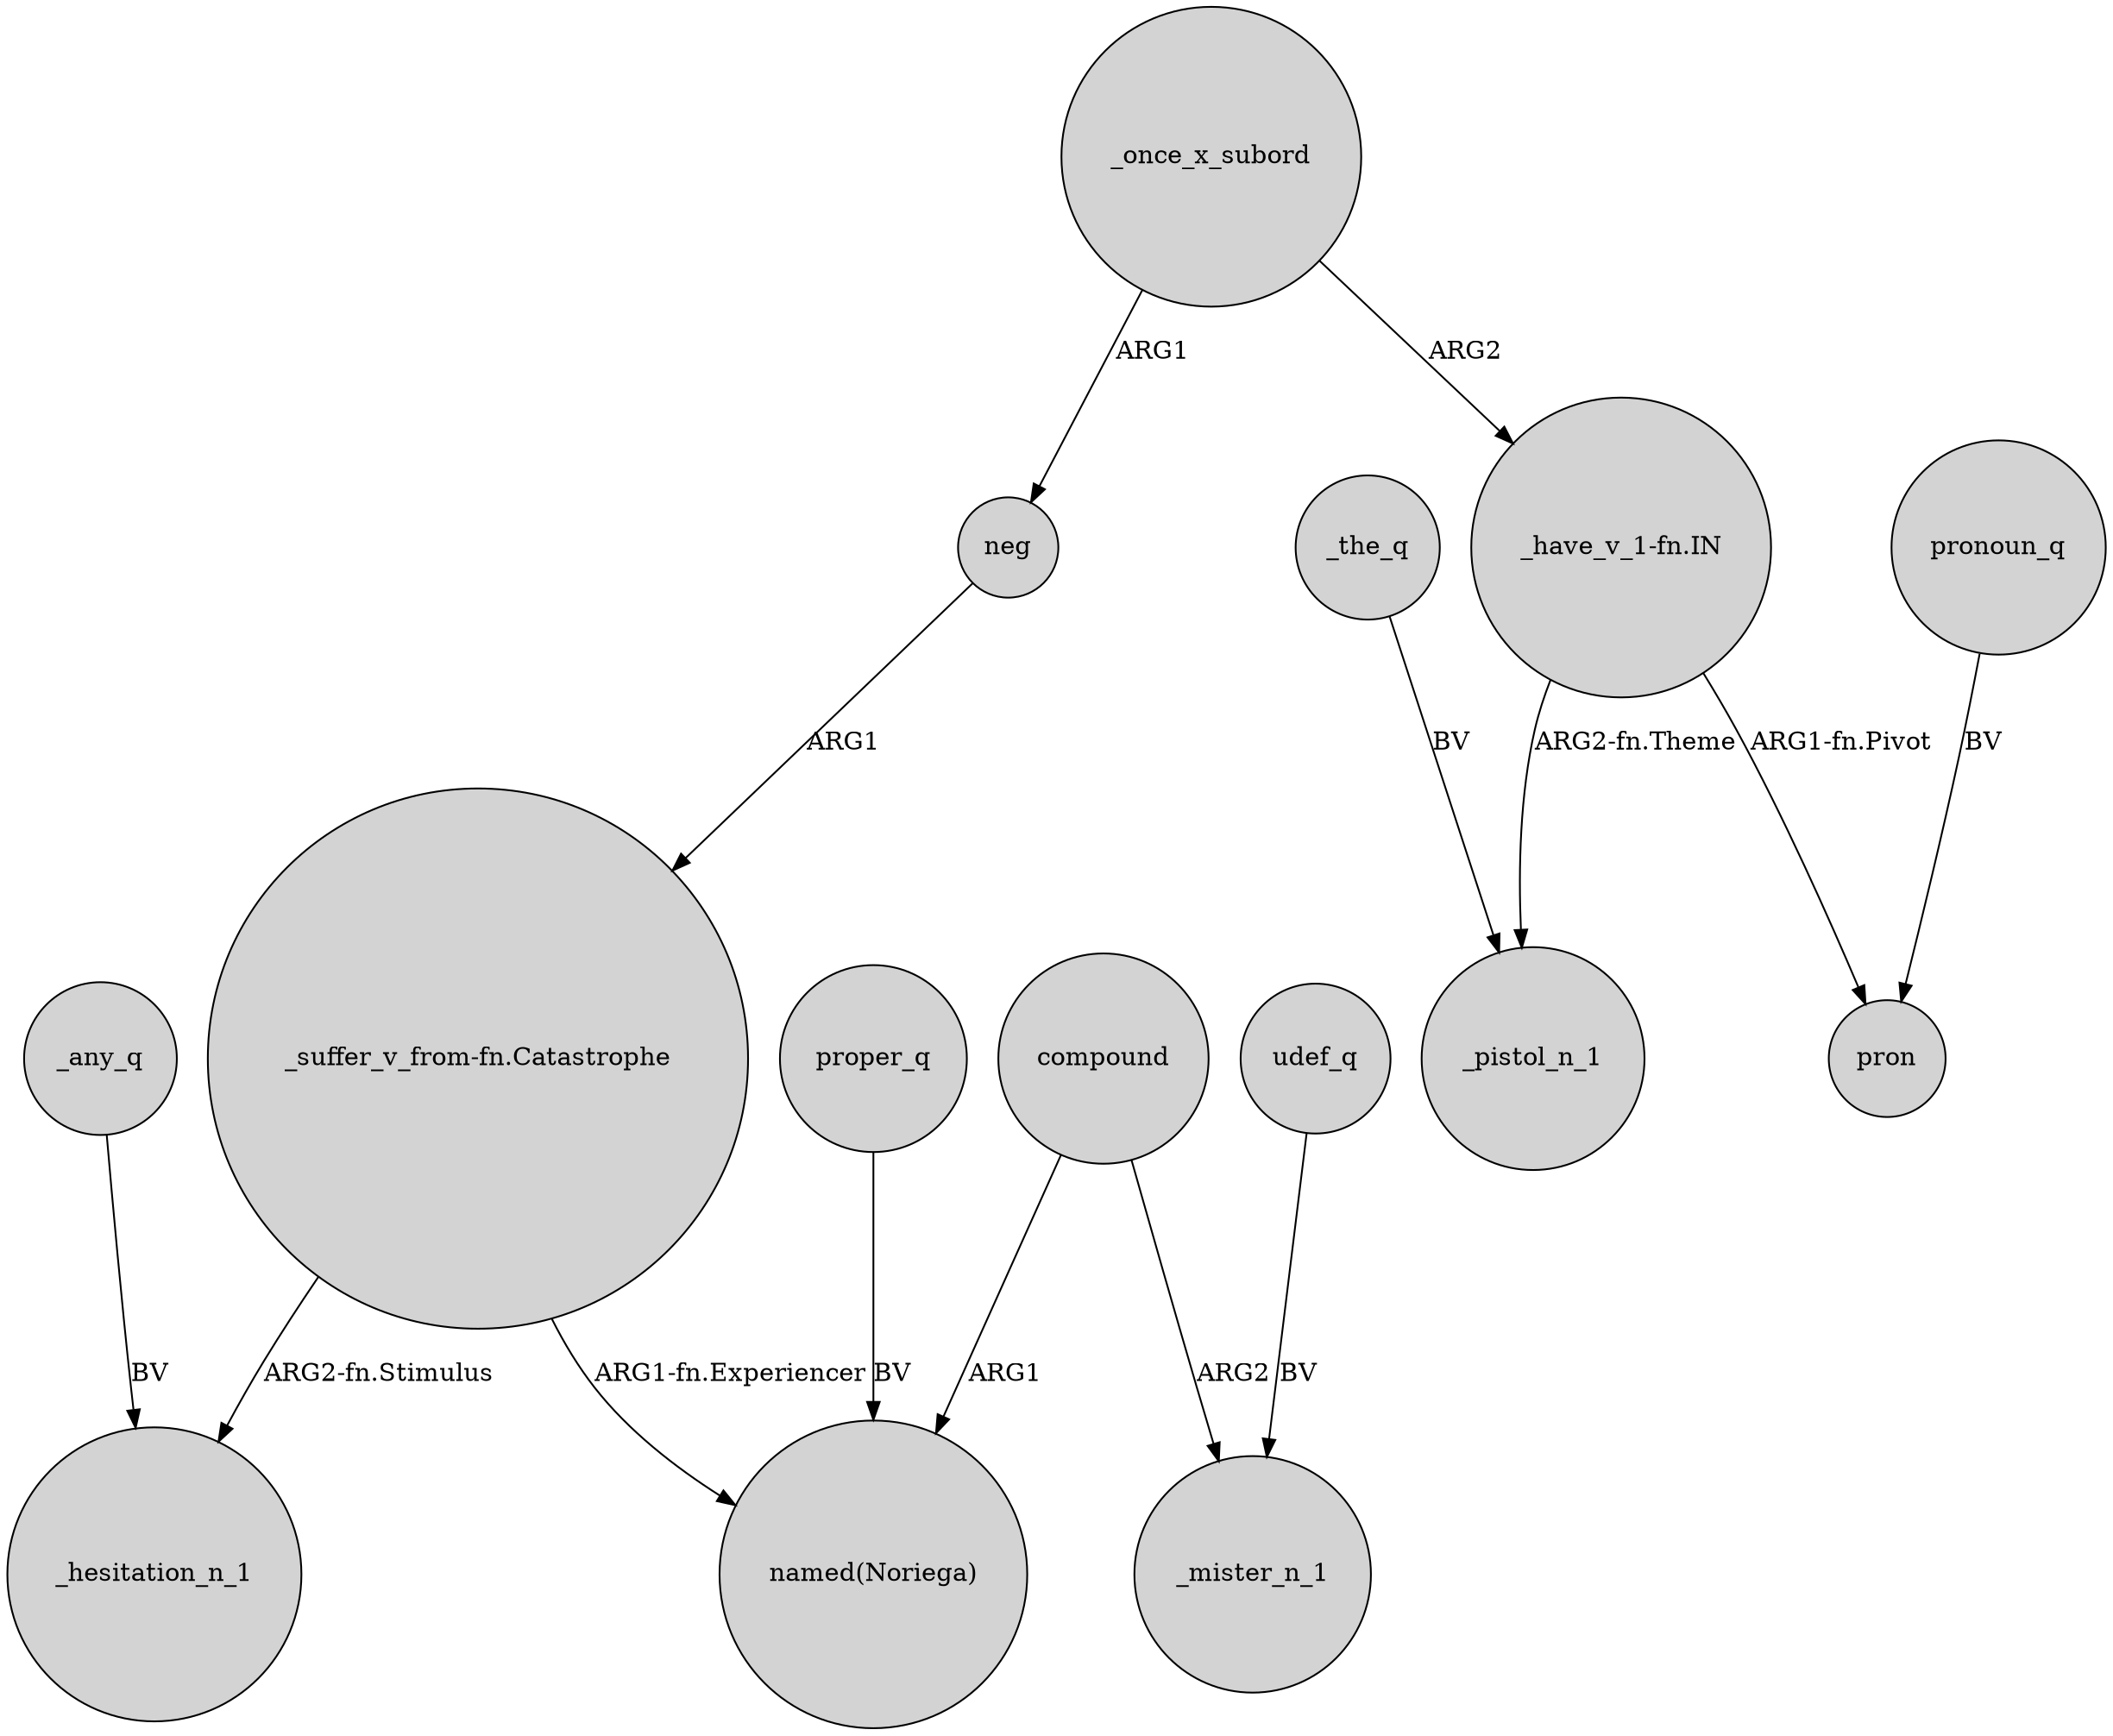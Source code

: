 digraph {
	node [shape=circle style=filled]
	_once_x_subord -> neg [label=ARG1]
	udef_q -> _mister_n_1 [label=BV]
	"_suffer_v_from-fn.Catastrophe" -> _hesitation_n_1 [label="ARG2-fn.Stimulus"]
	_any_q -> _hesitation_n_1 [label=BV]
	"_suffer_v_from-fn.Catastrophe" -> "named(Noriega)" [label="ARG1-fn.Experiencer"]
	compound -> "named(Noriega)" [label=ARG1]
	_the_q -> _pistol_n_1 [label=BV]
	"_have_v_1-fn.IN" -> _pistol_n_1 [label="ARG2-fn.Theme"]
	"_have_v_1-fn.IN" -> pron [label="ARG1-fn.Pivot"]
	proper_q -> "named(Noriega)" [label=BV]
	_once_x_subord -> "_have_v_1-fn.IN" [label=ARG2]
	compound -> _mister_n_1 [label=ARG2]
	neg -> "_suffer_v_from-fn.Catastrophe" [label=ARG1]
	pronoun_q -> pron [label=BV]
}

